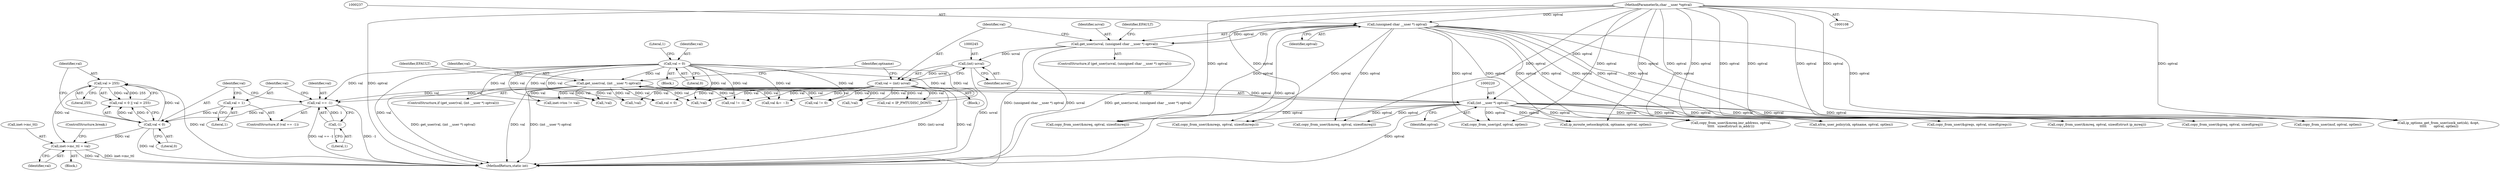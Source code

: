 digraph "0_linux_f6d8bd051c391c1c0458a30b2a7abcd939329259_26@pointer" {
"1000648" [label="(Call,inet->mc_ttl = val)"];
"1000644" [label="(Call,val > 255)"];
"1000641" [label="(Call,val < 0)"];
"1000632" [label="(Call,val == -1)"];
"1000217" [label="(Call,get_user(val, (int __user *) optval))"];
"1000121" [label="(Call,val = 0)"];
"1000219" [label="(Call,(int __user *) optval)"];
"1000112" [label="(MethodParameterIn,char __user *optval)"];
"1000242" [label="(Call,val = (int) ucval)"];
"1000244" [label="(Call,(int) ucval)"];
"1000234" [label="(Call,get_user(ucval, (unsigned char __user *) optval))"];
"1000236" [label="(Call,(unsigned char __user *) optval)"];
"1000634" [label="(Call,-1)"];
"1000636" [label="(Call,val = 1)"];
"1000699" [label="(Call,copy_from_user(&mreq, optval, sizeof(mreq)))"];
"1000607" [label="(Call,!val)"];
"1000637" [label="(Identifier,val)"];
"1000241" [label="(Identifier,EFAULT)"];
"1001011" [label="(Call,copy_from_user(&mreqs, optval, sizeof(mreqs)))"];
"1000634" [label="(Call,-1)"];
"1001703" [label="(Call,val < 0)"];
"1000114" [label="(Block,)"];
"1000865" [label="(Call,copy_from_user(&mreq, optval, sizeof(mreq)))"];
"1000263" [label="(Block,)"];
"1000221" [label="(Identifier,optval)"];
"1000665" [label="(Call,!val)"];
"1001208" [label="(Call,copy_from_user(&greqs, optval, sizeof(greqs)))"];
"1000217" [label="(Call,get_user(val, (int __user *) optval))"];
"1000224" [label="(Identifier,EFAULT)"];
"1000523" [label="(Call,val != -1)"];
"1000633" [label="(Identifier,val)"];
"1000123" [label="(Literal,0)"];
"1001131" [label="(Call,copy_from_user(&greq, optval, sizeof(greq)))"];
"1000484" [label="(Call,val &= ~3)"];
"1000219" [label="(Call,(int __user *) optval)"];
"1000216" [label="(ControlStructure,if (get_user(val, (int __user *) optval)))"];
"1000653" [label="(ControlStructure,break;)"];
"1000649" [label="(Call,inet->mc_ttl)"];
"1000636" [label="(Call,val = 1)"];
"1001614" [label="(Call,val != 0)"];
"1000645" [label="(Identifier,val)"];
"1000243" [label="(Identifier,val)"];
"1000246" [label="(Identifier,ucval)"];
"1000642" [label="(Identifier,val)"];
"1000641" [label="(Call,val < 0)"];
"1000632" [label="(Call,val == -1)"];
"1000638" [label="(Literal,1)"];
"1000944" [label="(Call,copy_from_user(msf, optval, optlen))"];
"1000635" [label="(Literal,1)"];
"1000234" [label="(Call,get_user(ucval, (unsigned char __user *) optval))"];
"1000235" [label="(Identifier,ucval)"];
"1000648" [label="(Call,inet->mc_ttl = val)"];
"1000231" [label="(Block,)"];
"1000652" [label="(Identifier,val)"];
"1000112" [label="(MethodParameterIn,char __user *optval)"];
"1000278" [label="(Call,ip_options_get_from_user(sock_net(sk), &opt,\n \t\t\t\t\t       optval, optlen))"];
"1000646" [label="(Literal,255)"];
"1001436" [label="(Call,copy_from_user(gsf, optval, optlen))"];
"1001692" [label="(Call,!val)"];
"1000640" [label="(Call,val < 0 || val > 255)"];
"1000238" [label="(Identifier,optval)"];
"1000251" [label="(Call,ip_mroute_setsockopt(sk, optname, optval, optlen))"];
"1000244" [label="(Call,(int) ucval)"];
"1000720" [label="(Call,copy_from_user(&mreq.imr_address, optval,\n\t\t\t\t\t   sizeof(struct in_addr)))"];
"1000236" [label="(Call,(unsigned char __user *) optval)"];
"1000644" [label="(Call,val > 255)"];
"1000588" [label="(Call,val < IP_PMTUDISC_DONT)"];
"1000242" [label="(Call,val = (int) ucval)"];
"1000121" [label="(Call,val = 0)"];
"1000218" [label="(Identifier,val)"];
"1000129" [label="(Literal,1)"];
"1000122" [label="(Identifier,val)"];
"1000249" [label="(Identifier,optname)"];
"1001665" [label="(Call,xfrm_user_policy(sk, optname, optval, optlen))"];
"1000631" [label="(ControlStructure,if (val == -1))"];
"1000881" [label="(Call,copy_from_user(&mreq, optval, sizeof(struct ip_mreq)))"];
"1001732" [label="(MethodReturn,static int)"];
"1000495" [label="(Call,inet->tos != val)"];
"1000233" [label="(ControlStructure,if (get_user(ucval, (unsigned char __user *) optval)))"];
"1001649" [label="(Call,!val)"];
"1000643" [label="(Literal,0)"];
"1000648" -> "1000263"  [label="AST: "];
"1000648" -> "1000652"  [label="CFG: "];
"1000649" -> "1000648"  [label="AST: "];
"1000652" -> "1000648"  [label="AST: "];
"1000653" -> "1000648"  [label="CFG: "];
"1000648" -> "1001732"  [label="DDG: val"];
"1000648" -> "1001732"  [label="DDG: inet->mc_ttl"];
"1000644" -> "1000648"  [label="DDG: val"];
"1000641" -> "1000648"  [label="DDG: val"];
"1000644" -> "1000640"  [label="AST: "];
"1000644" -> "1000646"  [label="CFG: "];
"1000645" -> "1000644"  [label="AST: "];
"1000646" -> "1000644"  [label="AST: "];
"1000640" -> "1000644"  [label="CFG: "];
"1000644" -> "1001732"  [label="DDG: val"];
"1000644" -> "1000640"  [label="DDG: val"];
"1000644" -> "1000640"  [label="DDG: 255"];
"1000641" -> "1000644"  [label="DDG: val"];
"1000641" -> "1000640"  [label="AST: "];
"1000641" -> "1000643"  [label="CFG: "];
"1000642" -> "1000641"  [label="AST: "];
"1000643" -> "1000641"  [label="AST: "];
"1000645" -> "1000641"  [label="CFG: "];
"1000640" -> "1000641"  [label="CFG: "];
"1000641" -> "1001732"  [label="DDG: val"];
"1000641" -> "1000640"  [label="DDG: val"];
"1000641" -> "1000640"  [label="DDG: 0"];
"1000632" -> "1000641"  [label="DDG: val"];
"1000636" -> "1000641"  [label="DDG: val"];
"1000632" -> "1000631"  [label="AST: "];
"1000632" -> "1000634"  [label="CFG: "];
"1000633" -> "1000632"  [label="AST: "];
"1000634" -> "1000632"  [label="AST: "];
"1000637" -> "1000632"  [label="CFG: "];
"1000642" -> "1000632"  [label="CFG: "];
"1000632" -> "1001732"  [label="DDG: val == -1"];
"1000632" -> "1001732"  [label="DDG: -1"];
"1000217" -> "1000632"  [label="DDG: val"];
"1000121" -> "1000632"  [label="DDG: val"];
"1000242" -> "1000632"  [label="DDG: val"];
"1000634" -> "1000632"  [label="DDG: 1"];
"1000217" -> "1000216"  [label="AST: "];
"1000217" -> "1000219"  [label="CFG: "];
"1000218" -> "1000217"  [label="AST: "];
"1000219" -> "1000217"  [label="AST: "];
"1000224" -> "1000217"  [label="CFG: "];
"1000249" -> "1000217"  [label="CFG: "];
"1000217" -> "1001732"  [label="DDG: (int __user *) optval"];
"1000217" -> "1001732"  [label="DDG: get_user(val, (int __user *) optval)"];
"1000217" -> "1001732"  [label="DDG: val"];
"1000121" -> "1000217"  [label="DDG: val"];
"1000219" -> "1000217"  [label="DDG: optval"];
"1000217" -> "1000484"  [label="DDG: val"];
"1000217" -> "1000495"  [label="DDG: val"];
"1000217" -> "1000523"  [label="DDG: val"];
"1000217" -> "1000588"  [label="DDG: val"];
"1000217" -> "1000607"  [label="DDG: val"];
"1000217" -> "1000665"  [label="DDG: val"];
"1000217" -> "1001614"  [label="DDG: val"];
"1000217" -> "1001649"  [label="DDG: val"];
"1000217" -> "1001692"  [label="DDG: val"];
"1000217" -> "1001703"  [label="DDG: val"];
"1000121" -> "1000114"  [label="AST: "];
"1000121" -> "1000123"  [label="CFG: "];
"1000122" -> "1000121"  [label="AST: "];
"1000123" -> "1000121"  [label="AST: "];
"1000129" -> "1000121"  [label="CFG: "];
"1000121" -> "1001732"  [label="DDG: val"];
"1000121" -> "1000484"  [label="DDG: val"];
"1000121" -> "1000495"  [label="DDG: val"];
"1000121" -> "1000523"  [label="DDG: val"];
"1000121" -> "1000588"  [label="DDG: val"];
"1000121" -> "1000607"  [label="DDG: val"];
"1000121" -> "1000665"  [label="DDG: val"];
"1000121" -> "1001614"  [label="DDG: val"];
"1000121" -> "1001649"  [label="DDG: val"];
"1000121" -> "1001692"  [label="DDG: val"];
"1000121" -> "1001703"  [label="DDG: val"];
"1000219" -> "1000221"  [label="CFG: "];
"1000220" -> "1000219"  [label="AST: "];
"1000221" -> "1000219"  [label="AST: "];
"1000219" -> "1001732"  [label="DDG: optval"];
"1000112" -> "1000219"  [label="DDG: optval"];
"1000219" -> "1000251"  [label="DDG: optval"];
"1000219" -> "1000278"  [label="DDG: optval"];
"1000219" -> "1000699"  [label="DDG: optval"];
"1000219" -> "1000720"  [label="DDG: optval"];
"1000219" -> "1000865"  [label="DDG: optval"];
"1000219" -> "1000881"  [label="DDG: optval"];
"1000219" -> "1000944"  [label="DDG: optval"];
"1000219" -> "1001011"  [label="DDG: optval"];
"1000219" -> "1001131"  [label="DDG: optval"];
"1000219" -> "1001208"  [label="DDG: optval"];
"1000219" -> "1001436"  [label="DDG: optval"];
"1000219" -> "1001665"  [label="DDG: optval"];
"1000112" -> "1000108"  [label="AST: "];
"1000112" -> "1001732"  [label="DDG: optval"];
"1000112" -> "1000236"  [label="DDG: optval"];
"1000112" -> "1000251"  [label="DDG: optval"];
"1000112" -> "1000278"  [label="DDG: optval"];
"1000112" -> "1000699"  [label="DDG: optval"];
"1000112" -> "1000720"  [label="DDG: optval"];
"1000112" -> "1000865"  [label="DDG: optval"];
"1000112" -> "1000881"  [label="DDG: optval"];
"1000112" -> "1000944"  [label="DDG: optval"];
"1000112" -> "1001011"  [label="DDG: optval"];
"1000112" -> "1001131"  [label="DDG: optval"];
"1000112" -> "1001208"  [label="DDG: optval"];
"1000112" -> "1001436"  [label="DDG: optval"];
"1000112" -> "1001665"  [label="DDG: optval"];
"1000242" -> "1000231"  [label="AST: "];
"1000242" -> "1000244"  [label="CFG: "];
"1000243" -> "1000242"  [label="AST: "];
"1000244" -> "1000242"  [label="AST: "];
"1000249" -> "1000242"  [label="CFG: "];
"1000242" -> "1001732"  [label="DDG: (int) ucval"];
"1000242" -> "1001732"  [label="DDG: val"];
"1000244" -> "1000242"  [label="DDG: ucval"];
"1000242" -> "1000484"  [label="DDG: val"];
"1000242" -> "1000495"  [label="DDG: val"];
"1000242" -> "1000523"  [label="DDG: val"];
"1000242" -> "1000588"  [label="DDG: val"];
"1000242" -> "1000607"  [label="DDG: val"];
"1000242" -> "1000665"  [label="DDG: val"];
"1000242" -> "1001614"  [label="DDG: val"];
"1000242" -> "1001649"  [label="DDG: val"];
"1000242" -> "1001692"  [label="DDG: val"];
"1000242" -> "1001703"  [label="DDG: val"];
"1000244" -> "1000246"  [label="CFG: "];
"1000245" -> "1000244"  [label="AST: "];
"1000246" -> "1000244"  [label="AST: "];
"1000244" -> "1001732"  [label="DDG: ucval"];
"1000234" -> "1000244"  [label="DDG: ucval"];
"1000234" -> "1000233"  [label="AST: "];
"1000234" -> "1000236"  [label="CFG: "];
"1000235" -> "1000234"  [label="AST: "];
"1000236" -> "1000234"  [label="AST: "];
"1000241" -> "1000234"  [label="CFG: "];
"1000243" -> "1000234"  [label="CFG: "];
"1000234" -> "1001732"  [label="DDG: (unsigned char __user *) optval"];
"1000234" -> "1001732"  [label="DDG: ucval"];
"1000234" -> "1001732"  [label="DDG: get_user(ucval, (unsigned char __user *) optval)"];
"1000236" -> "1000234"  [label="DDG: optval"];
"1000236" -> "1000238"  [label="CFG: "];
"1000237" -> "1000236"  [label="AST: "];
"1000238" -> "1000236"  [label="AST: "];
"1000236" -> "1001732"  [label="DDG: optval"];
"1000236" -> "1000251"  [label="DDG: optval"];
"1000236" -> "1000278"  [label="DDG: optval"];
"1000236" -> "1000699"  [label="DDG: optval"];
"1000236" -> "1000720"  [label="DDG: optval"];
"1000236" -> "1000865"  [label="DDG: optval"];
"1000236" -> "1000881"  [label="DDG: optval"];
"1000236" -> "1000944"  [label="DDG: optval"];
"1000236" -> "1001011"  [label="DDG: optval"];
"1000236" -> "1001131"  [label="DDG: optval"];
"1000236" -> "1001208"  [label="DDG: optval"];
"1000236" -> "1001436"  [label="DDG: optval"];
"1000236" -> "1001665"  [label="DDG: optval"];
"1000634" -> "1000635"  [label="CFG: "];
"1000635" -> "1000634"  [label="AST: "];
"1000636" -> "1000631"  [label="AST: "];
"1000636" -> "1000638"  [label="CFG: "];
"1000637" -> "1000636"  [label="AST: "];
"1000638" -> "1000636"  [label="AST: "];
"1000642" -> "1000636"  [label="CFG: "];
}
